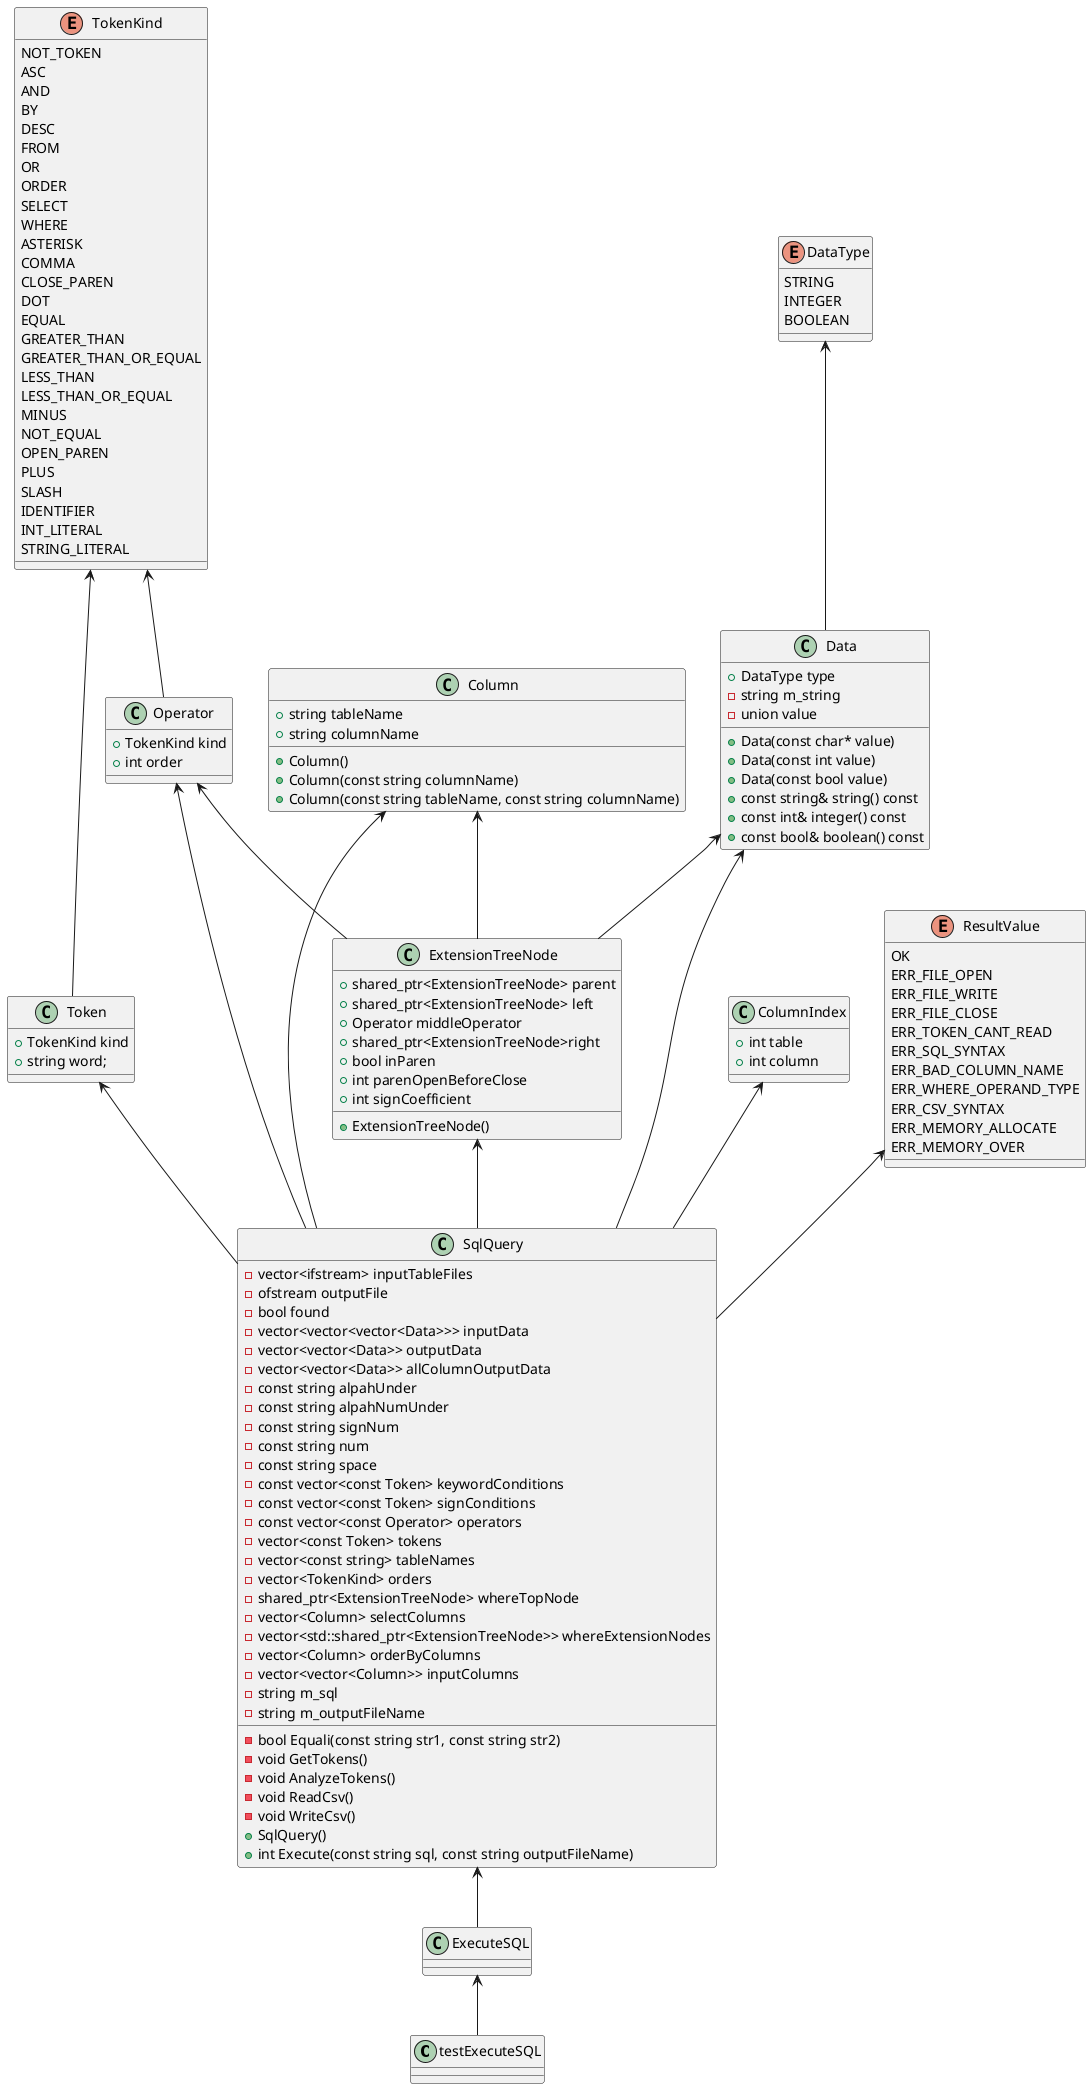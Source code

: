 @startuml

class testExecuteSQL {}
class SqlQuery {
	-vector<ifstream> inputTableFiles
	-ofstream outputFile
	-bool found
	-vector<vector<vector<Data>>> inputData
	-vector<vector<Data>> outputData
	-vector<vector<Data>> allColumnOutputData	
	-const string alpahUnder
	-const string alpahNumUnder
	-const string signNum
	-const string num
	-const string space
	-const vector<const Token> keywordConditions
	-const vector<const Token> signConditions
	-const vector<const Operator> operators
	-vector<const Token> tokens
	-vector<const string> tableNames
	-vector<TokenKind> orders
	-shared_ptr<ExtensionTreeNode> whereTopNode
	-vector<Column> selectColumns
	-vector<std::shared_ptr<ExtensionTreeNode>> whereExtensionNodes
	-vector<Column> orderByColumns
	-vector<vector<Column>> inputColumns
	-string m_sql
	-string m_outputFileName
	-bool Equali(const string str1, const string str2)
	-void GetTokens()
	-void AnalyzeTokens()
	-void ReadCsv()
	-void WriteCsv()
	+SqlQuery()
	+int Execute(const string sql, const string outputFileName)
}
class ExecuteSQL {
	
}

class Data {
    +DataType type
	-string m_string
	-union value
	+Data(const char* value)
	+Data(const int value)
	+Data(const bool value)
	+const string& string() const
	+const int& integer() const
	+const bool& boolean() const
}
class Operator{
    +TokenKind kind
    +int order
}
class Token{
    +TokenKind kind
    +string word;
}
class ExtensionTreeNode{
	+shared_ptr<ExtensionTreeNode> parent
	+shared_ptr<ExtensionTreeNode> left
	+Operator middleOperator
	+shared_ptr<ExtensionTreeNode>right
	+bool inParen
	+int parenOpenBeforeClose
	+int signCoefficient
	+ExtensionTreeNode()
}
class ColumnIndex{
    +int table
    +int column
}
class Column{
    +string tableName
    +string columnName
    +Column()
    +Column(const string columnName)
    +Column(const string tableName, const string columnName)
}
enum DataType{
   	STRING
	INTEGER
	BOOLEAN
}
enum TokenKind{
    NOT_TOKEN
	ASC
	AND
	BY
	DESC
	FROM
	OR
	ORDER
	SELECT
	WHERE
	ASTERISK
	COMMA
	CLOSE_PAREN
	DOT
	EQUAL
	GREATER_THAN
	GREATER_THAN_OR_EQUAL
	LESS_THAN
	LESS_THAN_OR_EQUAL
	MINUS
	NOT_EQUAL
	OPEN_PAREN
	PLUS
	SLASH
	IDENTIFIER
	INT_LITERAL
	STRING_LITERAL
}
enum ResultValue{
    OK
	ERR_FILE_OPEN
	ERR_FILE_WRITE
	ERR_FILE_CLOSE
	ERR_TOKEN_CANT_READ
	ERR_SQL_SYNTAX
	ERR_BAD_COLUMN_NAME
	ERR_WHERE_OPERAND_TYPE
	ERR_CSV_SYNTAX
	ERR_MEMORY_ALLOCATE
	ERR_MEMORY_OVER
}

ExecuteSQL <-- testExecuteSQL
SqlQuery <-- ExecuteSQL
Data <-- SqlQuery
Operator <-- SqlQuery
Token <-- SqlQuery
ExtensionTreeNode <-- SqlQuery
ColumnIndex <-- SqlQuery
Column <-- SqlQuery
ResultValue <-- SqlQuery
DataType <-- Data
TokenKind <-- Token
TokenKind <-- Operator
Operator <-- ExtensionTreeNode
Column <-- ExtensionTreeNode
Data <-- ExtensionTreeNode
@enduml